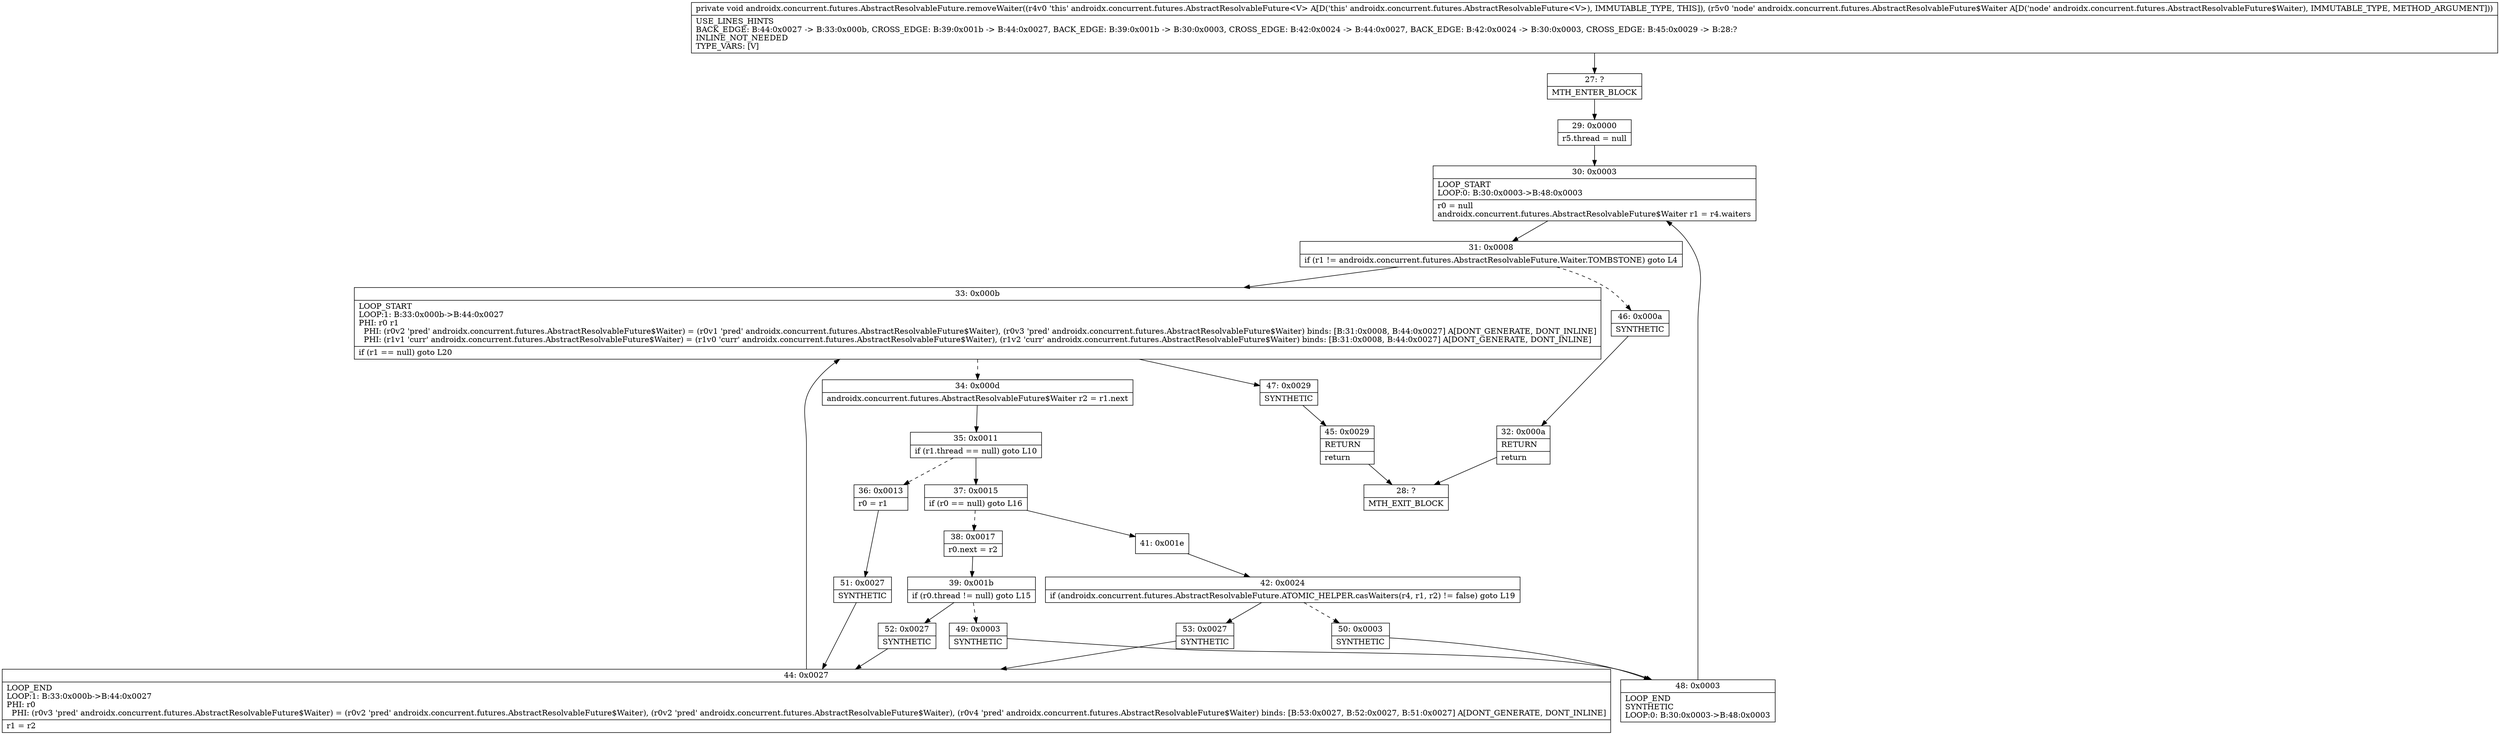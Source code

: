 digraph "CFG forandroidx.concurrent.futures.AbstractResolvableFuture.removeWaiter(Landroidx\/concurrent\/futures\/AbstractResolvableFuture$Waiter;)V" {
Node_27 [shape=record,label="{27\:\ ?|MTH_ENTER_BLOCK\l}"];
Node_29 [shape=record,label="{29\:\ 0x0000|r5.thread = null\l}"];
Node_30 [shape=record,label="{30\:\ 0x0003|LOOP_START\lLOOP:0: B:30:0x0003\-\>B:48:0x0003\l|r0 = null\landroidx.concurrent.futures.AbstractResolvableFuture$Waiter r1 = r4.waiters\l}"];
Node_31 [shape=record,label="{31\:\ 0x0008|if (r1 != androidx.concurrent.futures.AbstractResolvableFuture.Waiter.TOMBSTONE) goto L4\l}"];
Node_33 [shape=record,label="{33\:\ 0x000b|LOOP_START\lLOOP:1: B:33:0x000b\-\>B:44:0x0027\lPHI: r0 r1 \l  PHI: (r0v2 'pred' androidx.concurrent.futures.AbstractResolvableFuture$Waiter) = (r0v1 'pred' androidx.concurrent.futures.AbstractResolvableFuture$Waiter), (r0v3 'pred' androidx.concurrent.futures.AbstractResolvableFuture$Waiter) binds: [B:31:0x0008, B:44:0x0027] A[DONT_GENERATE, DONT_INLINE]\l  PHI: (r1v1 'curr' androidx.concurrent.futures.AbstractResolvableFuture$Waiter) = (r1v0 'curr' androidx.concurrent.futures.AbstractResolvableFuture$Waiter), (r1v2 'curr' androidx.concurrent.futures.AbstractResolvableFuture$Waiter) binds: [B:31:0x0008, B:44:0x0027] A[DONT_GENERATE, DONT_INLINE]\l|if (r1 == null) goto L20\l}"];
Node_34 [shape=record,label="{34\:\ 0x000d|androidx.concurrent.futures.AbstractResolvableFuture$Waiter r2 = r1.next\l}"];
Node_35 [shape=record,label="{35\:\ 0x0011|if (r1.thread == null) goto L10\l}"];
Node_36 [shape=record,label="{36\:\ 0x0013|r0 = r1\l}"];
Node_51 [shape=record,label="{51\:\ 0x0027|SYNTHETIC\l}"];
Node_44 [shape=record,label="{44\:\ 0x0027|LOOP_END\lLOOP:1: B:33:0x000b\-\>B:44:0x0027\lPHI: r0 \l  PHI: (r0v3 'pred' androidx.concurrent.futures.AbstractResolvableFuture$Waiter) = (r0v2 'pred' androidx.concurrent.futures.AbstractResolvableFuture$Waiter), (r0v2 'pred' androidx.concurrent.futures.AbstractResolvableFuture$Waiter), (r0v4 'pred' androidx.concurrent.futures.AbstractResolvableFuture$Waiter) binds: [B:53:0x0027, B:52:0x0027, B:51:0x0027] A[DONT_GENERATE, DONT_INLINE]\l|r1 = r2\l}"];
Node_37 [shape=record,label="{37\:\ 0x0015|if (r0 == null) goto L16\l}"];
Node_38 [shape=record,label="{38\:\ 0x0017|r0.next = r2\l}"];
Node_39 [shape=record,label="{39\:\ 0x001b|if (r0.thread != null) goto L15\l}"];
Node_49 [shape=record,label="{49\:\ 0x0003|SYNTHETIC\l}"];
Node_48 [shape=record,label="{48\:\ 0x0003|LOOP_END\lSYNTHETIC\lLOOP:0: B:30:0x0003\-\>B:48:0x0003\l}"];
Node_52 [shape=record,label="{52\:\ 0x0027|SYNTHETIC\l}"];
Node_41 [shape=record,label="{41\:\ 0x001e}"];
Node_42 [shape=record,label="{42\:\ 0x0024|if (androidx.concurrent.futures.AbstractResolvableFuture.ATOMIC_HELPER.casWaiters(r4, r1, r2) != false) goto L19\l}"];
Node_50 [shape=record,label="{50\:\ 0x0003|SYNTHETIC\l}"];
Node_53 [shape=record,label="{53\:\ 0x0027|SYNTHETIC\l}"];
Node_47 [shape=record,label="{47\:\ 0x0029|SYNTHETIC\l}"];
Node_45 [shape=record,label="{45\:\ 0x0029|RETURN\l|return\l}"];
Node_28 [shape=record,label="{28\:\ ?|MTH_EXIT_BLOCK\l}"];
Node_46 [shape=record,label="{46\:\ 0x000a|SYNTHETIC\l}"];
Node_32 [shape=record,label="{32\:\ 0x000a|RETURN\l|return\l}"];
MethodNode[shape=record,label="{private void androidx.concurrent.futures.AbstractResolvableFuture.removeWaiter((r4v0 'this' androidx.concurrent.futures.AbstractResolvableFuture\<V\> A[D('this' androidx.concurrent.futures.AbstractResolvableFuture\<V\>), IMMUTABLE_TYPE, THIS]), (r5v0 'node' androidx.concurrent.futures.AbstractResolvableFuture$Waiter A[D('node' androidx.concurrent.futures.AbstractResolvableFuture$Waiter), IMMUTABLE_TYPE, METHOD_ARGUMENT]))  | USE_LINES_HINTS\lBACK_EDGE: B:44:0x0027 \-\> B:33:0x000b, CROSS_EDGE: B:39:0x001b \-\> B:44:0x0027, BACK_EDGE: B:39:0x001b \-\> B:30:0x0003, CROSS_EDGE: B:42:0x0024 \-\> B:44:0x0027, BACK_EDGE: B:42:0x0024 \-\> B:30:0x0003, CROSS_EDGE: B:45:0x0029 \-\> B:28:?\lINLINE_NOT_NEEDED\lTYPE_VARS: [V]\l}"];
MethodNode -> Node_27;Node_27 -> Node_29;
Node_29 -> Node_30;
Node_30 -> Node_31;
Node_31 -> Node_33;
Node_31 -> Node_46[style=dashed];
Node_33 -> Node_34[style=dashed];
Node_33 -> Node_47;
Node_34 -> Node_35;
Node_35 -> Node_36[style=dashed];
Node_35 -> Node_37;
Node_36 -> Node_51;
Node_51 -> Node_44;
Node_44 -> Node_33;
Node_37 -> Node_38[style=dashed];
Node_37 -> Node_41;
Node_38 -> Node_39;
Node_39 -> Node_49[style=dashed];
Node_39 -> Node_52;
Node_49 -> Node_48;
Node_48 -> Node_30;
Node_52 -> Node_44;
Node_41 -> Node_42;
Node_42 -> Node_50[style=dashed];
Node_42 -> Node_53;
Node_50 -> Node_48;
Node_53 -> Node_44;
Node_47 -> Node_45;
Node_45 -> Node_28;
Node_46 -> Node_32;
Node_32 -> Node_28;
}

